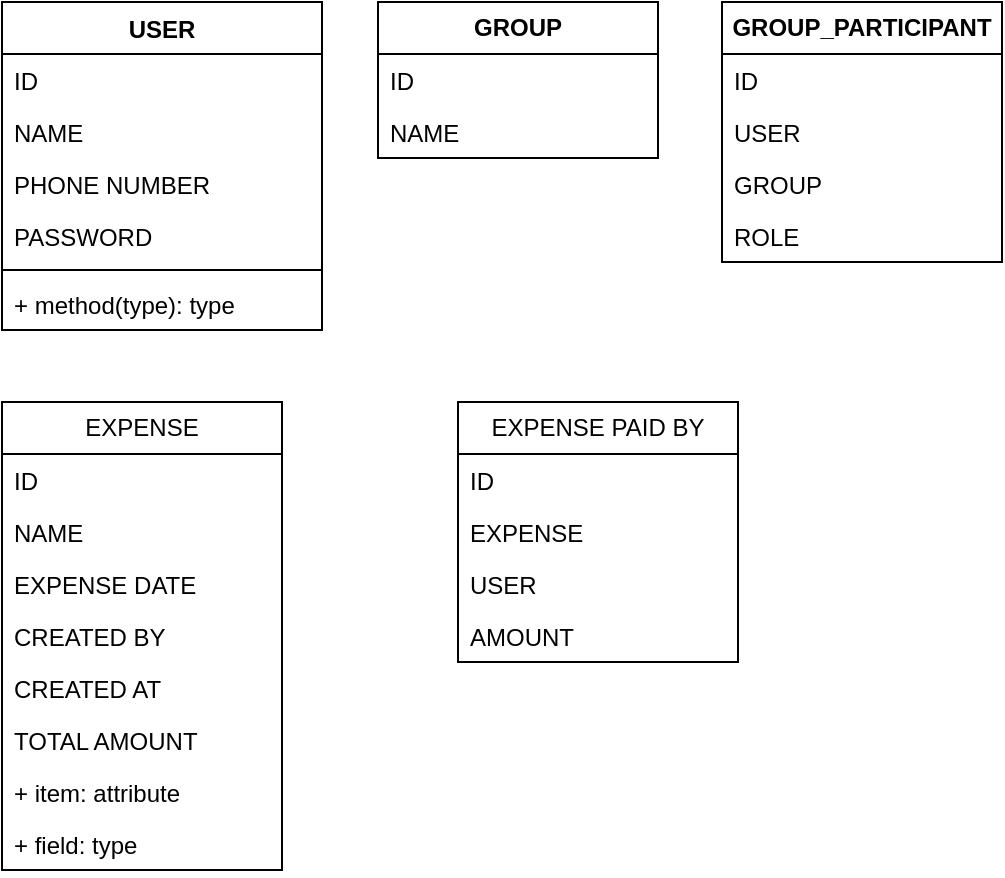 <mxfile version="21.6.2" type="github">
  <diagram name="Page-1" id="Uxevh_7mao1-N7PNAuUl">
    <mxGraphModel dx="918" dy="402" grid="1" gridSize="10" guides="1" tooltips="1" connect="1" arrows="1" fold="1" page="1" pageScale="1" pageWidth="850" pageHeight="1100" math="0" shadow="0">
      <root>
        <mxCell id="0" />
        <mxCell id="1" parent="0" />
        <mxCell id="nVCIpKEc02ZmBnBJiY2W-1" value="USER" style="swimlane;fontStyle=1;align=center;verticalAlign=top;childLayout=stackLayout;horizontal=1;startSize=26;horizontalStack=0;resizeParent=1;resizeParentMax=0;resizeLast=0;collapsible=1;marginBottom=0;whiteSpace=wrap;html=1;" vertex="1" parent="1">
          <mxGeometry x="102" y="30" width="160" height="164" as="geometry" />
        </mxCell>
        <mxCell id="nVCIpKEc02ZmBnBJiY2W-2" value="ID&lt;br&gt;" style="text;strokeColor=none;fillColor=none;align=left;verticalAlign=top;spacingLeft=4;spacingRight=4;overflow=hidden;rotatable=0;points=[[0,0.5],[1,0.5]];portConstraint=eastwest;whiteSpace=wrap;html=1;" vertex="1" parent="nVCIpKEc02ZmBnBJiY2W-1">
          <mxGeometry y="26" width="160" height="26" as="geometry" />
        </mxCell>
        <mxCell id="nVCIpKEc02ZmBnBJiY2W-7" value="NAME" style="text;strokeColor=none;fillColor=none;align=left;verticalAlign=top;spacingLeft=4;spacingRight=4;overflow=hidden;rotatable=0;points=[[0,0.5],[1,0.5]];portConstraint=eastwest;whiteSpace=wrap;html=1;" vertex="1" parent="nVCIpKEc02ZmBnBJiY2W-1">
          <mxGeometry y="52" width="160" height="26" as="geometry" />
        </mxCell>
        <mxCell id="nVCIpKEc02ZmBnBJiY2W-8" value="PHONE NUMBER" style="text;strokeColor=none;fillColor=none;align=left;verticalAlign=top;spacingLeft=4;spacingRight=4;overflow=hidden;rotatable=0;points=[[0,0.5],[1,0.5]];portConstraint=eastwest;whiteSpace=wrap;html=1;" vertex="1" parent="nVCIpKEc02ZmBnBJiY2W-1">
          <mxGeometry y="78" width="160" height="26" as="geometry" />
        </mxCell>
        <mxCell id="nVCIpKEc02ZmBnBJiY2W-9" value="PASSWORD" style="text;strokeColor=none;fillColor=none;align=left;verticalAlign=top;spacingLeft=4;spacingRight=4;overflow=hidden;rotatable=0;points=[[0,0.5],[1,0.5]];portConstraint=eastwest;whiteSpace=wrap;html=1;" vertex="1" parent="nVCIpKEc02ZmBnBJiY2W-1">
          <mxGeometry y="104" width="160" height="26" as="geometry" />
        </mxCell>
        <mxCell id="nVCIpKEc02ZmBnBJiY2W-3" value="" style="line;strokeWidth=1;fillColor=none;align=left;verticalAlign=middle;spacingTop=-1;spacingLeft=3;spacingRight=3;rotatable=0;labelPosition=right;points=[];portConstraint=eastwest;strokeColor=inherit;" vertex="1" parent="nVCIpKEc02ZmBnBJiY2W-1">
          <mxGeometry y="130" width="160" height="8" as="geometry" />
        </mxCell>
        <mxCell id="nVCIpKEc02ZmBnBJiY2W-4" value="+ method(type): type" style="text;strokeColor=none;fillColor=none;align=left;verticalAlign=top;spacingLeft=4;spacingRight=4;overflow=hidden;rotatable=0;points=[[0,0.5],[1,0.5]];portConstraint=eastwest;whiteSpace=wrap;html=1;" vertex="1" parent="nVCIpKEc02ZmBnBJiY2W-1">
          <mxGeometry y="138" width="160" height="26" as="geometry" />
        </mxCell>
        <mxCell id="nVCIpKEc02ZmBnBJiY2W-10" value="&lt;b&gt;GROUP_PARTICIPANT&lt;/b&gt;" style="swimlane;fontStyle=0;childLayout=stackLayout;horizontal=1;startSize=26;fillColor=none;horizontalStack=0;resizeParent=1;resizeParentMax=0;resizeLast=0;collapsible=1;marginBottom=0;whiteSpace=wrap;html=1;" vertex="1" parent="1">
          <mxGeometry x="462" y="30" width="140" height="130" as="geometry" />
        </mxCell>
        <mxCell id="nVCIpKEc02ZmBnBJiY2W-11" value="ID" style="text;strokeColor=none;fillColor=none;align=left;verticalAlign=top;spacingLeft=4;spacingRight=4;overflow=hidden;rotatable=0;points=[[0,0.5],[1,0.5]];portConstraint=eastwest;whiteSpace=wrap;html=1;" vertex="1" parent="nVCIpKEc02ZmBnBJiY2W-10">
          <mxGeometry y="26" width="140" height="26" as="geometry" />
        </mxCell>
        <mxCell id="nVCIpKEc02ZmBnBJiY2W-12" value="USER" style="text;strokeColor=none;fillColor=none;align=left;verticalAlign=top;spacingLeft=4;spacingRight=4;overflow=hidden;rotatable=0;points=[[0,0.5],[1,0.5]];portConstraint=eastwest;whiteSpace=wrap;html=1;" vertex="1" parent="nVCIpKEc02ZmBnBJiY2W-10">
          <mxGeometry y="52" width="140" height="26" as="geometry" />
        </mxCell>
        <mxCell id="nVCIpKEc02ZmBnBJiY2W-13" value="GROUP" style="text;strokeColor=none;fillColor=none;align=left;verticalAlign=top;spacingLeft=4;spacingRight=4;overflow=hidden;rotatable=0;points=[[0,0.5],[1,0.5]];portConstraint=eastwest;whiteSpace=wrap;html=1;" vertex="1" parent="nVCIpKEc02ZmBnBJiY2W-10">
          <mxGeometry y="78" width="140" height="26" as="geometry" />
        </mxCell>
        <mxCell id="nVCIpKEc02ZmBnBJiY2W-18" value="ROLE" style="text;strokeColor=none;fillColor=none;align=left;verticalAlign=top;spacingLeft=4;spacingRight=4;overflow=hidden;rotatable=0;points=[[0,0.5],[1,0.5]];portConstraint=eastwest;whiteSpace=wrap;html=1;" vertex="1" parent="nVCIpKEc02ZmBnBJiY2W-10">
          <mxGeometry y="104" width="140" height="26" as="geometry" />
        </mxCell>
        <mxCell id="nVCIpKEc02ZmBnBJiY2W-14" value="&lt;b&gt;GROUP&lt;/b&gt;" style="swimlane;fontStyle=0;childLayout=stackLayout;horizontal=1;startSize=26;fillColor=none;horizontalStack=0;resizeParent=1;resizeParentMax=0;resizeLast=0;collapsible=1;marginBottom=0;whiteSpace=wrap;html=1;" vertex="1" parent="1">
          <mxGeometry x="290" y="30" width="140" height="78" as="geometry" />
        </mxCell>
        <mxCell id="nVCIpKEc02ZmBnBJiY2W-15" value="ID" style="text;strokeColor=none;fillColor=none;align=left;verticalAlign=top;spacingLeft=4;spacingRight=4;overflow=hidden;rotatable=0;points=[[0,0.5],[1,0.5]];portConstraint=eastwest;whiteSpace=wrap;html=1;" vertex="1" parent="nVCIpKEc02ZmBnBJiY2W-14">
          <mxGeometry y="26" width="140" height="26" as="geometry" />
        </mxCell>
        <mxCell id="nVCIpKEc02ZmBnBJiY2W-16" value="NAME" style="text;strokeColor=none;fillColor=none;align=left;verticalAlign=top;spacingLeft=4;spacingRight=4;overflow=hidden;rotatable=0;points=[[0,0.5],[1,0.5]];portConstraint=eastwest;whiteSpace=wrap;html=1;" vertex="1" parent="nVCIpKEc02ZmBnBJiY2W-14">
          <mxGeometry y="52" width="140" height="26" as="geometry" />
        </mxCell>
        <mxCell id="nVCIpKEc02ZmBnBJiY2W-19" value="EXPENSE" style="swimlane;fontStyle=0;childLayout=stackLayout;horizontal=1;startSize=26;fillColor=none;horizontalStack=0;resizeParent=1;resizeParentMax=0;resizeLast=0;collapsible=1;marginBottom=0;whiteSpace=wrap;html=1;" vertex="1" parent="1">
          <mxGeometry x="102" y="230" width="140" height="234" as="geometry" />
        </mxCell>
        <mxCell id="nVCIpKEc02ZmBnBJiY2W-20" value="ID" style="text;strokeColor=none;fillColor=none;align=left;verticalAlign=top;spacingLeft=4;spacingRight=4;overflow=hidden;rotatable=0;points=[[0,0.5],[1,0.5]];portConstraint=eastwest;whiteSpace=wrap;html=1;" vertex="1" parent="nVCIpKEc02ZmBnBJiY2W-19">
          <mxGeometry y="26" width="140" height="26" as="geometry" />
        </mxCell>
        <mxCell id="nVCIpKEc02ZmBnBJiY2W-21" value="NAME" style="text;strokeColor=none;fillColor=none;align=left;verticalAlign=top;spacingLeft=4;spacingRight=4;overflow=hidden;rotatable=0;points=[[0,0.5],[1,0.5]];portConstraint=eastwest;whiteSpace=wrap;html=1;" vertex="1" parent="nVCIpKEc02ZmBnBJiY2W-19">
          <mxGeometry y="52" width="140" height="26" as="geometry" />
        </mxCell>
        <mxCell id="nVCIpKEc02ZmBnBJiY2W-23" value="EXPENSE DATE" style="text;strokeColor=none;fillColor=none;align=left;verticalAlign=top;spacingLeft=4;spacingRight=4;overflow=hidden;rotatable=0;points=[[0,0.5],[1,0.5]];portConstraint=eastwest;whiteSpace=wrap;html=1;" vertex="1" parent="nVCIpKEc02ZmBnBJiY2W-19">
          <mxGeometry y="78" width="140" height="26" as="geometry" />
        </mxCell>
        <mxCell id="nVCIpKEc02ZmBnBJiY2W-24" value="CREATED BY" style="text;strokeColor=none;fillColor=none;align=left;verticalAlign=top;spacingLeft=4;spacingRight=4;overflow=hidden;rotatable=0;points=[[0,0.5],[1,0.5]];portConstraint=eastwest;whiteSpace=wrap;html=1;" vertex="1" parent="nVCIpKEc02ZmBnBJiY2W-19">
          <mxGeometry y="104" width="140" height="26" as="geometry" />
        </mxCell>
        <mxCell id="nVCIpKEc02ZmBnBJiY2W-25" value="CREATED AT" style="text;strokeColor=none;fillColor=none;align=left;verticalAlign=top;spacingLeft=4;spacingRight=4;overflow=hidden;rotatable=0;points=[[0,0.5],[1,0.5]];portConstraint=eastwest;whiteSpace=wrap;html=1;" vertex="1" parent="nVCIpKEc02ZmBnBJiY2W-19">
          <mxGeometry y="130" width="140" height="26" as="geometry" />
        </mxCell>
        <mxCell id="nVCIpKEc02ZmBnBJiY2W-26" value="TOTAL AMOUNT" style="text;strokeColor=none;fillColor=none;align=left;verticalAlign=top;spacingLeft=4;spacingRight=4;overflow=hidden;rotatable=0;points=[[0,0.5],[1,0.5]];portConstraint=eastwest;whiteSpace=wrap;html=1;" vertex="1" parent="nVCIpKEc02ZmBnBJiY2W-19">
          <mxGeometry y="156" width="140" height="26" as="geometry" />
        </mxCell>
        <mxCell id="nVCIpKEc02ZmBnBJiY2W-27" value="+ item: attribute" style="text;strokeColor=none;fillColor=none;align=left;verticalAlign=top;spacingLeft=4;spacingRight=4;overflow=hidden;rotatable=0;points=[[0,0.5],[1,0.5]];portConstraint=eastwest;whiteSpace=wrap;html=1;" vertex="1" parent="nVCIpKEc02ZmBnBJiY2W-19">
          <mxGeometry y="182" width="140" height="26" as="geometry" />
        </mxCell>
        <mxCell id="nVCIpKEc02ZmBnBJiY2W-22" value="+ field: type" style="text;strokeColor=none;fillColor=none;align=left;verticalAlign=top;spacingLeft=4;spacingRight=4;overflow=hidden;rotatable=0;points=[[0,0.5],[1,0.5]];portConstraint=eastwest;whiteSpace=wrap;html=1;" vertex="1" parent="nVCIpKEc02ZmBnBJiY2W-19">
          <mxGeometry y="208" width="140" height="26" as="geometry" />
        </mxCell>
        <mxCell id="nVCIpKEc02ZmBnBJiY2W-28" value="EXPENSE PAID BY" style="swimlane;fontStyle=0;childLayout=stackLayout;horizontal=1;startSize=26;fillColor=none;horizontalStack=0;resizeParent=1;resizeParentMax=0;resizeLast=0;collapsible=1;marginBottom=0;whiteSpace=wrap;html=1;" vertex="1" parent="1">
          <mxGeometry x="330" y="230" width="140" height="130" as="geometry" />
        </mxCell>
        <mxCell id="nVCIpKEc02ZmBnBJiY2W-29" value="ID" style="text;strokeColor=none;fillColor=none;align=left;verticalAlign=top;spacingLeft=4;spacingRight=4;overflow=hidden;rotatable=0;points=[[0,0.5],[1,0.5]];portConstraint=eastwest;whiteSpace=wrap;html=1;" vertex="1" parent="nVCIpKEc02ZmBnBJiY2W-28">
          <mxGeometry y="26" width="140" height="26" as="geometry" />
        </mxCell>
        <mxCell id="nVCIpKEc02ZmBnBJiY2W-30" value="EXPENSE" style="text;strokeColor=none;fillColor=none;align=left;verticalAlign=top;spacingLeft=4;spacingRight=4;overflow=hidden;rotatable=0;points=[[0,0.5],[1,0.5]];portConstraint=eastwest;whiteSpace=wrap;html=1;" vertex="1" parent="nVCIpKEc02ZmBnBJiY2W-28">
          <mxGeometry y="52" width="140" height="26" as="geometry" />
        </mxCell>
        <mxCell id="nVCIpKEc02ZmBnBJiY2W-32" value="USER" style="text;strokeColor=none;fillColor=none;align=left;verticalAlign=top;spacingLeft=4;spacingRight=4;overflow=hidden;rotatable=0;points=[[0,0.5],[1,0.5]];portConstraint=eastwest;whiteSpace=wrap;html=1;" vertex="1" parent="nVCIpKEc02ZmBnBJiY2W-28">
          <mxGeometry y="78" width="140" height="26" as="geometry" />
        </mxCell>
        <mxCell id="nVCIpKEc02ZmBnBJiY2W-31" value="AMOUNT" style="text;strokeColor=none;fillColor=none;align=left;verticalAlign=top;spacingLeft=4;spacingRight=4;overflow=hidden;rotatable=0;points=[[0,0.5],[1,0.5]];portConstraint=eastwest;whiteSpace=wrap;html=1;" vertex="1" parent="nVCIpKEc02ZmBnBJiY2W-28">
          <mxGeometry y="104" width="140" height="26" as="geometry" />
        </mxCell>
      </root>
    </mxGraphModel>
  </diagram>
</mxfile>
